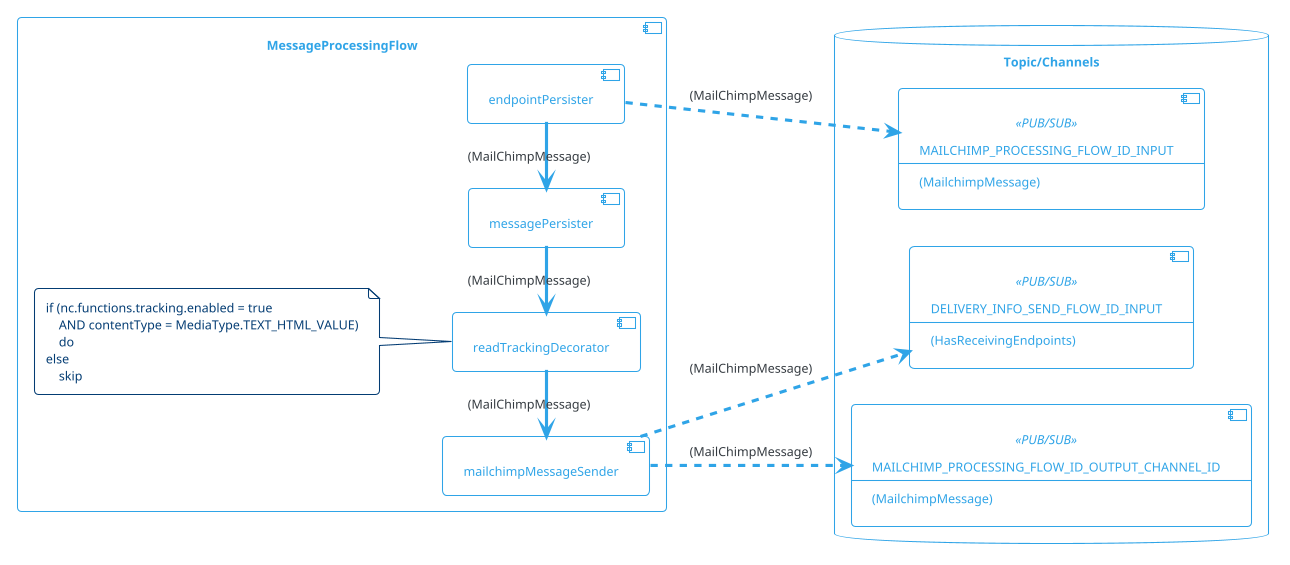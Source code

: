 @startuml

!theme cerulean-outline

left to right direction

skinparam backgroundcolor White
skinparam component {
    backgroundColor<<user defined>> LightGray
}


database "Topic/Channels" {
    component MAILCHIMP_PROCESSING_FLOW_ID_INPUT<<PUB/SUB>>[
        MAILCHIMP_PROCESSING_FLOW_ID_INPUT
        --
        (MailchimpMessage)
    ]
    
    component DELIVERY_INFO_SEND_FLOW_ID_INPUT<<PUB/SUB>>  [
        DELIVERY_INFO_SEND_FLOW_ID_INPUT
        --
        (HasReceivingEndpoints)
    ]
    
    component MAILCHIMP_PROCESSING_FLOW_ID_OUTPUT_CHANNEL_ID<<PUB/SUB>>[
        MAILCHIMP_PROCESSING_FLOW_ID_OUTPUT_CHANNEL_ID
        --
        (MailchimpMessage)
    ]

}

component "MessageProcessingFlow" {
    [endpointPersister]
    [messagePersister]
    [readTrackingDecorator]
    [mailchimpMessageSender]    

    endpointPersister -l-> messagePersister: (MailChimpMessage)
    messagePersister -l-> readTrackingDecorator: (MailChimpMessage)
    readTrackingDecorator -l-> mailchimpMessageSender: (MailChimpMessage)
    mailchimpMessageSender ..> DELIVERY_INFO_SEND_FLOW_ID_INPUT: (MailChimpMessage)
    mailchimpMessageSender ..> MAILCHIMP_PROCESSING_FLOW_ID_OUTPUT_CHANNEL_ID: (MailChimpMessage)
    endpointPersister ..> MAILCHIMP_PROCESSING_FLOW_ID_INPUT : (MailChimpMessage) 
    
    note left of readTrackingDecorator 
        if (nc.functions.tracking.enabled = true 
            AND contentType = MediaType.TEXT_HTML_VALUE)
            do
        else
            skip      
    end note 

}


@enduml